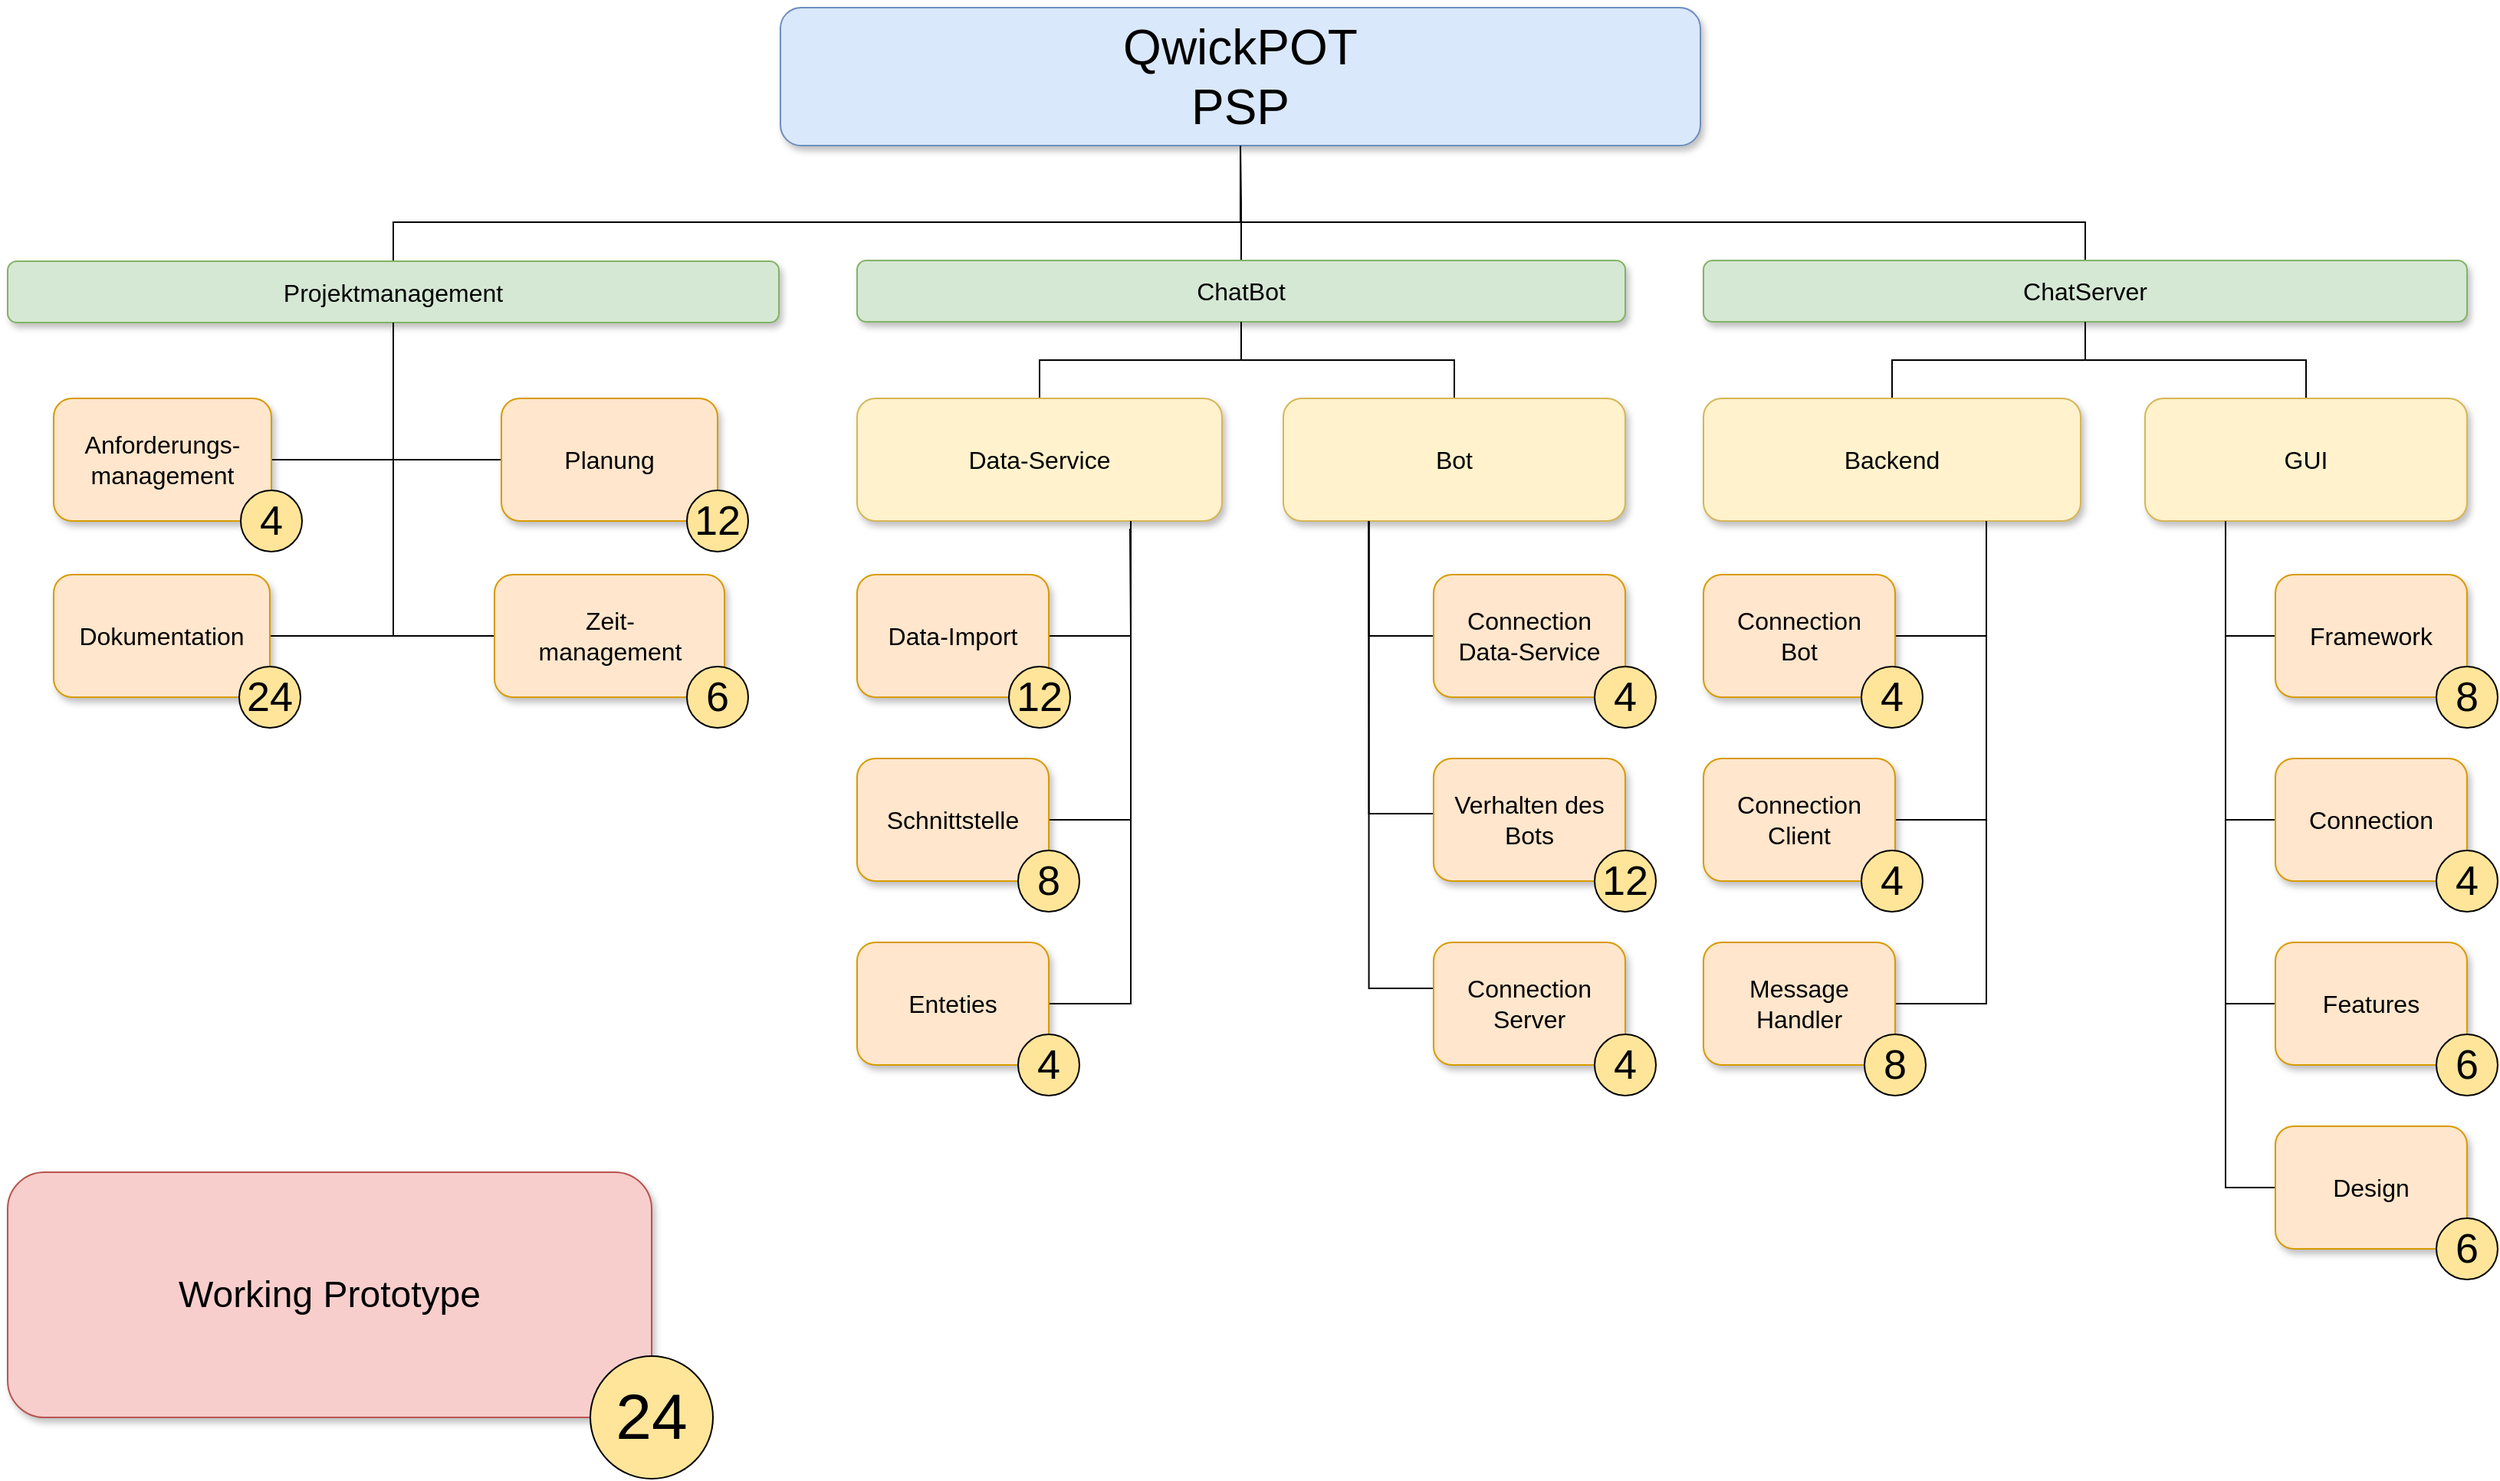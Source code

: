 <mxfile version="10.7.5" type="device"><diagram name="Page-1" id="b98fa263-6416-c6ec-5b7d-78bf54ef71d0"><mxGraphModel dx="1516" dy="882" grid="1" gridSize="10" guides="1" tooltips="1" connect="1" arrows="1" fold="1" page="1" pageScale="1.5" pageWidth="1169" pageHeight="826" background="#ffffff" math="0" shadow="0"><root><mxCell id="0" style=";html=1;"/><mxCell id="1" style=";html=1;" parent="0"/><mxCell id="303ed1de8c2c98b4-3" value="&lt;font style=&quot;font-size: 32px&quot;&gt;QwickPOT&lt;br&gt;PSP&lt;/font&gt;&lt;br&gt;" style="whiteSpace=wrap;html=1;rounded=1;shadow=1;strokeWidth=1;fontSize=16;align=center;fillColor=#dae8fc;strokeColor=#6c8ebf;" parent="1" vertex="1"><mxGeometry x="592" y="230" width="600" height="90" as="geometry"/></mxCell><mxCell id="UwZv06Qh7O6a2pnkK9m_-23" style="edgeStyle=orthogonalEdgeStyle;rounded=0;orthogonalLoop=1;jettySize=auto;html=1;entryX=0.5;entryY=1;entryDx=0;entryDy=0;endArrow=none;endFill=0;" edge="1" parent="1" source="303ed1de8c2c98b4-5" target="303ed1de8c2c98b4-3"><mxGeometry relative="1" as="geometry"><Array as="points"><mxPoint x="1443" y="370"/><mxPoint x="892" y="370"/></Array></mxGeometry></mxCell><mxCell id="303ed1de8c2c98b4-5" value="ChatServer" style="whiteSpace=wrap;html=1;rounded=1;shadow=1;strokeWidth=1;fontSize=16;align=center;fillColor=#d5e8d4;strokeColor=#82b366;" parent="1" vertex="1"><mxGeometry x="1194" y="395" width="498" height="40" as="geometry"/></mxCell><mxCell id="UwZv06Qh7O6a2pnkK9m_-19" style="edgeStyle=orthogonalEdgeStyle;rounded=0;orthogonalLoop=1;jettySize=auto;html=1;entryX=0.5;entryY=1;entryDx=0;entryDy=0;endArrow=none;endFill=0;" edge="1" parent="1" source="303ed1de8c2c98b4-6" target="303ed1de8c2c98b4-3"><mxGeometry relative="1" as="geometry"/></mxCell><mxCell id="303ed1de8c2c98b4-6" value="ChatBot" style="whiteSpace=wrap;html=1;rounded=1;shadow=1;strokeWidth=1;fontSize=16;align=center;fillColor=#d5e8d4;strokeColor=#82b366;" parent="1" vertex="1"><mxGeometry x="642" y="395" width="501" height="40" as="geometry"/></mxCell><mxCell id="UwZv06Qh7O6a2pnkK9m_-20" style="edgeStyle=orthogonalEdgeStyle;rounded=0;orthogonalLoop=1;jettySize=auto;html=1;endArrow=none;endFill=0;" edge="1" parent="1" source="303ed1de8c2c98b4-7" target="303ed1de8c2c98b4-3"><mxGeometry relative="1" as="geometry"><Array as="points"><mxPoint x="340" y="370"/><mxPoint x="892" y="370"/></Array></mxGeometry></mxCell><mxCell id="303ed1de8c2c98b4-7" value="Projektmanagement" style="whiteSpace=wrap;html=1;rounded=1;shadow=1;strokeWidth=1;fontSize=16;align=center;fillColor=#d5e8d4;strokeColor=#82b366;" parent="1" vertex="1"><mxGeometry x="88" y="395.5" width="503" height="40" as="geometry"/></mxCell><mxCell id="UwZv06Qh7O6a2pnkK9m_-13" style="edgeStyle=orthogonalEdgeStyle;rounded=0;orthogonalLoop=1;jettySize=auto;html=1;exitX=0.5;exitY=0;exitDx=0;exitDy=0;endArrow=none;endFill=0;" edge="1" parent="1" source="303ed1de8c2c98b4-10" target="303ed1de8c2c98b4-5"><mxGeometry relative="1" as="geometry"/></mxCell><mxCell id="303ed1de8c2c98b4-10" value="Backend&lt;br&gt;" style="whiteSpace=wrap;html=1;rounded=1;shadow=1;strokeWidth=1;fontSize=16;align=center;fillColor=#fff2cc;strokeColor=#d6b656;" parent="1" vertex="1"><mxGeometry x="1194" y="485" width="246" height="80" as="geometry"/></mxCell><mxCell id="UwZv06Qh7O6a2pnkK9m_-15" style="edgeStyle=orthogonalEdgeStyle;rounded=0;orthogonalLoop=1;jettySize=auto;html=1;entryX=0.5;entryY=1;entryDx=0;entryDy=0;endArrow=none;endFill=0;" edge="1" parent="1" source="303ed1de8c2c98b4-12" target="303ed1de8c2c98b4-5"><mxGeometry relative="1" as="geometry"/></mxCell><mxCell id="303ed1de8c2c98b4-12" value="GUI" style="whiteSpace=wrap;html=1;rounded=1;shadow=1;strokeWidth=1;fontSize=16;align=center;fillColor=#fff2cc;strokeColor=#d6b656;" parent="1" vertex="1"><mxGeometry x="1482" y="485" width="210" height="80" as="geometry"/></mxCell><mxCell id="UwZv06Qh7O6a2pnkK9m_-17" style="edgeStyle=orthogonalEdgeStyle;rounded=0;orthogonalLoop=1;jettySize=auto;html=1;endArrow=none;endFill=0;" edge="1" parent="1" source="303ed1de8c2c98b4-13" target="303ed1de8c2c98b4-6"><mxGeometry relative="1" as="geometry"/></mxCell><mxCell id="303ed1de8c2c98b4-13" value="Data-Service" style="whiteSpace=wrap;html=1;rounded=1;shadow=1;strokeWidth=1;fontSize=16;align=center;fillColor=#fff2cc;strokeColor=#d6b656;" parent="1" vertex="1"><mxGeometry x="642" y="485" width="238" height="80" as="geometry"/></mxCell><mxCell id="UwZv06Qh7O6a2pnkK9m_-16" style="edgeStyle=orthogonalEdgeStyle;rounded=0;orthogonalLoop=1;jettySize=auto;html=1;endArrow=none;endFill=0;" edge="1" parent="1" source="303ed1de8c2c98b4-14" target="303ed1de8c2c98b4-6"><mxGeometry relative="1" as="geometry"/></mxCell><mxCell id="303ed1de8c2c98b4-14" value="&lt;span&gt;Bot&lt;/span&gt;" style="whiteSpace=wrap;html=1;rounded=1;shadow=1;strokeWidth=1;fontSize=16;align=center;fillColor=#fff2cc;strokeColor=#d6b656;" parent="1" vertex="1"><mxGeometry x="920" y="485" width="223" height="80" as="geometry"/></mxCell><mxCell id="UwZv06Qh7O6a2pnkK9m_-81" style="edgeStyle=orthogonalEdgeStyle;rounded=0;orthogonalLoop=1;jettySize=auto;html=1;exitX=1;exitY=0.5;exitDx=0;exitDy=0;entryX=0.5;entryY=1;entryDx=0;entryDy=0;endArrow=none;endFill=0;" edge="1" parent="1" source="303ed1de8c2c98b4-15" target="303ed1de8c2c98b4-7"><mxGeometry relative="1" as="geometry"/></mxCell><mxCell id="303ed1de8c2c98b4-15" value="Anforderungs-&lt;br&gt;management" style="whiteSpace=wrap;html=1;rounded=1;shadow=1;strokeWidth=1;fontSize=16;align=center;fillColor=#ffe6cc;strokeColor=#d79b00;" parent="1" vertex="1"><mxGeometry x="118" y="485" width="142" height="80" as="geometry"/></mxCell><mxCell id="UwZv06Qh7O6a2pnkK9m_-49" style="edgeStyle=orthogonalEdgeStyle;rounded=0;orthogonalLoop=1;jettySize=auto;html=1;exitX=0;exitY=0.5;exitDx=0;exitDy=0;entryX=0.25;entryY=1;entryDx=0;entryDy=0;endArrow=none;endFill=0;" edge="1" parent="1" source="303ed1de8c2c98b4-22" target="303ed1de8c2c98b4-12"><mxGeometry relative="1" as="geometry"/></mxCell><mxCell id="303ed1de8c2c98b4-22" value="Connection" style="whiteSpace=wrap;html=1;rounded=1;shadow=1;strokeWidth=1;fontSize=16;align=center;fillColor=#ffe6cc;strokeColor=#d79b00;" parent="1" vertex="1"><mxGeometry x="1567" y="720" width="125" height="80" as="geometry"/></mxCell><mxCell id="UwZv06Qh7O6a2pnkK9m_-26" style="edgeStyle=orthogonalEdgeStyle;rounded=0;orthogonalLoop=1;jettySize=auto;html=1;entryX=0.75;entryY=1;entryDx=0;entryDy=0;endArrow=none;endFill=0;" edge="1" parent="1" source="303ed1de8c2c98b4-31" target="303ed1de8c2c98b4-13"><mxGeometry relative="1" as="geometry"><Array as="points"><mxPoint x="820" y="880"/></Array></mxGeometry></mxCell><mxCell id="303ed1de8c2c98b4-31" value="Enteties&lt;br&gt;" style="whiteSpace=wrap;html=1;rounded=1;shadow=1;strokeWidth=1;fontSize=16;align=center;fillColor=#ffe6cc;strokeColor=#d79b00;" parent="1" vertex="1"><mxGeometry x="642" y="840" width="125" height="80" as="geometry"/></mxCell><mxCell id="303ed1de8c2c98b4-109" style="edgeStyle=orthogonalEdgeStyle;html=1;startSize=6;endFill=0;endSize=6;strokeWidth=1;fontSize=16;rounded=0;endArrow=none;entryX=1;entryY=0.5;" parent="1" source="303ed1de8c2c98b4-9" edge="1"><mxGeometry relative="1" as="geometry"><Array as="points"><mxPoint x="1495" y="525"/></Array><mxPoint x="1482.333" y="525.333" as="targetPoint"/></mxGeometry></mxCell><mxCell id="303ed1de8c2c98b4-110" style="edgeStyle=orthogonalEdgeStyle;html=1;startSize=6;endFill=0;endSize=6;strokeWidth=1;fontSize=16;rounded=0;endArrow=none;entryX=1;entryY=0.5;" parent="1" source="303ed1de8c2c98b4-9" edge="1"><mxGeometry relative="1" as="geometry"><Array as="points"><mxPoint x="1495" y="635"/></Array><mxPoint x="1482.333" y="634.667" as="targetPoint"/></mxGeometry></mxCell><mxCell id="303ed1de8c2c98b4-111" style="edgeStyle=orthogonalEdgeStyle;html=1;startSize=6;endFill=0;endSize=6;strokeWidth=1;fontSize=16;rounded=0;endArrow=none;entryX=1;entryY=0.5;" parent="1" source="303ed1de8c2c98b4-9" edge="1"><mxGeometry relative="1" as="geometry"><mxPoint x="1482.333" y="745.333" as="targetPoint"/><Array as="points"><mxPoint x="1495" y="580"/><mxPoint x="1495" y="745"/></Array></mxGeometry></mxCell><mxCell id="303ed1de8c2c98b4-112" style="edgeStyle=orthogonalEdgeStyle;html=1;startSize=6;endFill=0;endSize=6;strokeWidth=1;fontSize=16;rounded=0;endArrow=none;entryX=1;entryY=0.5;" parent="1" source="303ed1de8c2c98b4-9" edge="1"><mxGeometry relative="1" as="geometry"><Array as="points"><mxPoint x="1495" y="855"/></Array><mxPoint x="1482.333" y="854.667" as="targetPoint"/></mxGeometry></mxCell><mxCell id="303ed1de8c2c98b4-113" style="edgeStyle=orthogonalEdgeStyle;html=1;startSize=6;endFill=0;endSize=6;strokeWidth=1;fontSize=16;rounded=0;endArrow=none;entryX=1;entryY=0.5;" parent="1" source="303ed1de8c2c98b4-9" edge="1"><mxGeometry relative="1" as="geometry"><Array as="points"><mxPoint x="1495" y="965"/></Array><mxPoint x="1482.333" y="965.333" as="targetPoint"/></mxGeometry></mxCell><mxCell id="303ed1de8c2c98b4-114" style="edgeStyle=orthogonalEdgeStyle;html=1;startSize=6;endFill=0;endSize=6;strokeWidth=1;fontSize=16;rounded=0;endArrow=none;entryX=0;entryY=0.5;" parent="1" source="303ed1de8c2c98b4-9" edge="1"><mxGeometry relative="1" as="geometry"><Array as="points"><mxPoint x="1495" y="525"/></Array><mxPoint x="1507.667" y="525.333" as="targetPoint"/></mxGeometry></mxCell><mxCell id="303ed1de8c2c98b4-115" style="edgeStyle=orthogonalEdgeStyle;html=1;startSize=6;endFill=0;endSize=6;strokeWidth=1;fontSize=16;rounded=0;endArrow=none;entryX=0;entryY=0.5;" parent="1" source="303ed1de8c2c98b4-9" edge="1"><mxGeometry relative="1" as="geometry"><Array as="points"><mxPoint x="1495" y="635"/></Array><mxPoint x="1507.667" y="634.667" as="targetPoint"/></mxGeometry></mxCell><mxCell id="303ed1de8c2c98b4-116" style="edgeStyle=orthogonalEdgeStyle;html=1;startSize=6;endFill=0;endSize=6;strokeWidth=1;fontSize=16;rounded=0;endArrow=none;entryX=0;entryY=0.5;" parent="1" source="303ed1de8c2c98b4-9" edge="1"><mxGeometry relative="1" as="geometry"><Array as="points"><mxPoint x="1495" y="745"/></Array><mxPoint x="1507.667" y="745.333" as="targetPoint"/></mxGeometry></mxCell><mxCell id="303ed1de8c2c98b4-117" style="edgeStyle=orthogonalEdgeStyle;html=1;startSize=6;endFill=0;endSize=6;strokeWidth=1;fontSize=16;rounded=0;endArrow=none;entryX=0;entryY=0.5;" parent="1" source="303ed1de8c2c98b4-9" edge="1"><mxGeometry relative="1" as="geometry"><Array as="points"><mxPoint x="1495" y="855"/></Array><mxPoint x="1507.667" y="854.667" as="targetPoint"/></mxGeometry></mxCell><mxCell id="303ed1de8c2c98b4-118" style="edgeStyle=orthogonalEdgeStyle;html=1;startSize=6;endFill=0;endSize=6;strokeWidth=1;fontSize=16;rounded=0;endArrow=none;entryX=0;entryY=0.5;" parent="1" source="303ed1de8c2c98b4-9" edge="1"><mxGeometry relative="1" as="geometry"><Array as="points"><mxPoint x="1495" y="965"/></Array><mxPoint x="1507.667" y="965.333" as="targetPoint"/></mxGeometry></mxCell><mxCell id="UwZv06Qh7O6a2pnkK9m_-80" style="edgeStyle=orthogonalEdgeStyle;rounded=0;orthogonalLoop=1;jettySize=auto;html=1;exitX=0;exitY=0.5;exitDx=0;exitDy=0;entryX=0.5;entryY=1;entryDx=0;entryDy=0;endArrow=none;endFill=0;" edge="1" parent="1" source="UwZv06Qh7O6a2pnkK9m_-7" target="303ed1de8c2c98b4-7"><mxGeometry relative="1" as="geometry"/></mxCell><mxCell id="UwZv06Qh7O6a2pnkK9m_-7" value="Planung" style="whiteSpace=wrap;html=1;rounded=1;shadow=1;strokeWidth=1;fontSize=16;align=center;fillColor=#ffe6cc;strokeColor=#d79b00;" vertex="1" parent="1"><mxGeometry x="410" y="485" width="141" height="80" as="geometry"/></mxCell><mxCell id="UwZv06Qh7O6a2pnkK9m_-77" style="edgeStyle=orthogonalEdgeStyle;rounded=0;orthogonalLoop=1;jettySize=auto;html=1;exitX=0;exitY=0.5;exitDx=0;exitDy=0;entryX=0.5;entryY=1;entryDx=0;entryDy=0;endArrow=none;endFill=0;" edge="1" parent="1" source="UwZv06Qh7O6a2pnkK9m_-8" target="303ed1de8c2c98b4-7"><mxGeometry relative="1" as="geometry"/></mxCell><mxCell id="UwZv06Qh7O6a2pnkK9m_-8" value="Zeit-&lt;br&gt;management" style="whiteSpace=wrap;html=1;rounded=1;shadow=1;strokeWidth=1;fontSize=16;align=center;fillColor=#ffe6cc;strokeColor=#d79b00;" vertex="1" parent="1"><mxGeometry x="405.5" y="600" width="150" height="80" as="geometry"/></mxCell><mxCell id="UwZv06Qh7O6a2pnkK9m_-30" style="edgeStyle=orthogonalEdgeStyle;rounded=0;orthogonalLoop=1;jettySize=auto;html=1;endArrow=none;endFill=0;" edge="1" parent="1" source="UwZv06Qh7O6a2pnkK9m_-24"><mxGeometry relative="1" as="geometry"><mxPoint x="820" y="570" as="targetPoint"/></mxGeometry></mxCell><mxCell id="UwZv06Qh7O6a2pnkK9m_-24" value="Data-Import&lt;br&gt;" style="whiteSpace=wrap;html=1;rounded=1;shadow=1;strokeWidth=1;fontSize=16;align=center;fillColor=#ffe6cc;strokeColor=#d79b00;" vertex="1" parent="1"><mxGeometry x="642" y="600" width="125" height="80" as="geometry"/></mxCell><mxCell id="UwZv06Qh7O6a2pnkK9m_-28" style="edgeStyle=orthogonalEdgeStyle;rounded=0;orthogonalLoop=1;jettySize=auto;html=1;entryX=0.75;entryY=1;entryDx=0;entryDy=0;endArrow=none;endFill=0;" edge="1" parent="1" source="UwZv06Qh7O6a2pnkK9m_-25" target="303ed1de8c2c98b4-13"><mxGeometry relative="1" as="geometry"><Array as="points"><mxPoint x="820" y="760"/></Array></mxGeometry></mxCell><mxCell id="UwZv06Qh7O6a2pnkK9m_-25" value="Schnittstelle" style="whiteSpace=wrap;html=1;rounded=1;shadow=1;strokeWidth=1;fontSize=16;align=center;fillColor=#ffe6cc;strokeColor=#d79b00;" vertex="1" parent="1"><mxGeometry x="642" y="720" width="125" height="80" as="geometry"/></mxCell><mxCell id="UwZv06Qh7O6a2pnkK9m_-33" style="edgeStyle=orthogonalEdgeStyle;rounded=0;orthogonalLoop=1;jettySize=auto;html=1;exitX=0;exitY=0.5;exitDx=0;exitDy=0;entryX=0.25;entryY=1;entryDx=0;entryDy=0;endArrow=none;endFill=0;" edge="1" parent="1" source="UwZv06Qh7O6a2pnkK9m_-31" target="303ed1de8c2c98b4-14"><mxGeometry relative="1" as="geometry"/></mxCell><mxCell id="UwZv06Qh7O6a2pnkK9m_-31" value="Connection&lt;br&gt;Data-Service&lt;br&gt;" style="whiteSpace=wrap;html=1;rounded=1;shadow=1;strokeWidth=1;fontSize=16;align=center;fillColor=#ffe6cc;strokeColor=#d79b00;" vertex="1" parent="1"><mxGeometry x="1018" y="600" width="125" height="80" as="geometry"/></mxCell><mxCell id="UwZv06Qh7O6a2pnkK9m_-35" style="edgeStyle=orthogonalEdgeStyle;rounded=0;orthogonalLoop=1;jettySize=auto;html=1;entryX=0.25;entryY=1;entryDx=0;entryDy=0;endArrow=none;endFill=0;" edge="1" parent="1" source="UwZv06Qh7O6a2pnkK9m_-34" target="303ed1de8c2c98b4-14"><mxGeometry relative="1" as="geometry"><Array as="points"><mxPoint x="976" y="756"/></Array></mxGeometry></mxCell><mxCell id="UwZv06Qh7O6a2pnkK9m_-34" value="Verhalten des Bots" style="whiteSpace=wrap;html=1;rounded=1;shadow=1;strokeWidth=1;fontSize=16;align=center;fillColor=#ffe6cc;strokeColor=#d79b00;" vertex="1" parent="1"><mxGeometry x="1018" y="720" width="125" height="80" as="geometry"/></mxCell><mxCell id="UwZv06Qh7O6a2pnkK9m_-37" style="edgeStyle=orthogonalEdgeStyle;rounded=0;orthogonalLoop=1;jettySize=auto;html=1;entryX=0.25;entryY=1;entryDx=0;entryDy=0;endArrow=none;endFill=0;" edge="1" parent="1" source="UwZv06Qh7O6a2pnkK9m_-36" target="303ed1de8c2c98b4-14"><mxGeometry relative="1" as="geometry"><Array as="points"><mxPoint x="976" y="870"/></Array></mxGeometry></mxCell><mxCell id="UwZv06Qh7O6a2pnkK9m_-36" value="Connection Server" style="whiteSpace=wrap;html=1;rounded=1;shadow=1;strokeWidth=1;fontSize=16;align=center;fillColor=#ffe6cc;strokeColor=#d79b00;" vertex="1" parent="1"><mxGeometry x="1018" y="840" width="125" height="80" as="geometry"/></mxCell><mxCell id="UwZv06Qh7O6a2pnkK9m_-44" style="edgeStyle=orthogonalEdgeStyle;rounded=0;orthogonalLoop=1;jettySize=auto;html=1;exitX=1;exitY=0.5;exitDx=0;exitDy=0;entryX=0.75;entryY=1;entryDx=0;entryDy=0;endArrow=none;endFill=0;" edge="1" parent="1" source="UwZv06Qh7O6a2pnkK9m_-38" target="303ed1de8c2c98b4-10"><mxGeometry relative="1" as="geometry"/></mxCell><mxCell id="UwZv06Qh7O6a2pnkK9m_-38" value="Connection&lt;br&gt;Bot&lt;br&gt;" style="whiteSpace=wrap;html=1;rounded=1;shadow=1;strokeWidth=1;fontSize=16;align=center;fillColor=#ffe6cc;strokeColor=#d79b00;" vertex="1" parent="1"><mxGeometry x="1194" y="600" width="125" height="80" as="geometry"/></mxCell><mxCell id="UwZv06Qh7O6a2pnkK9m_-40" style="edgeStyle=orthogonalEdgeStyle;rounded=0;orthogonalLoop=1;jettySize=auto;html=1;entryX=0.75;entryY=1;entryDx=0;entryDy=0;endArrow=none;endFill=0;" edge="1" parent="1" source="UwZv06Qh7O6a2pnkK9m_-39" target="303ed1de8c2c98b4-10"><mxGeometry relative="1" as="geometry"><Array as="points"><mxPoint x="1378" y="760"/></Array></mxGeometry></mxCell><mxCell id="UwZv06Qh7O6a2pnkK9m_-39" value="Connection&lt;br&gt;Client&lt;br&gt;" style="whiteSpace=wrap;html=1;rounded=1;shadow=1;strokeWidth=1;fontSize=16;align=center;fillColor=#ffe6cc;strokeColor=#d79b00;" vertex="1" parent="1"><mxGeometry x="1194" y="720" width="125" height="80" as="geometry"/></mxCell><mxCell id="UwZv06Qh7O6a2pnkK9m_-50" style="edgeStyle=orthogonalEdgeStyle;rounded=0;orthogonalLoop=1;jettySize=auto;html=1;exitX=0;exitY=0.5;exitDx=0;exitDy=0;entryX=0.25;entryY=1;entryDx=0;entryDy=0;endArrow=none;endFill=0;" edge="1" parent="1" source="UwZv06Qh7O6a2pnkK9m_-45" target="303ed1de8c2c98b4-12"><mxGeometry relative="1" as="geometry"/></mxCell><mxCell id="UwZv06Qh7O6a2pnkK9m_-45" value="Framework" style="whiteSpace=wrap;html=1;rounded=1;shadow=1;strokeWidth=1;fontSize=16;align=center;fillColor=#ffe6cc;strokeColor=#d79b00;" vertex="1" parent="1"><mxGeometry x="1567" y="600" width="125" height="80" as="geometry"/></mxCell><mxCell id="UwZv06Qh7O6a2pnkK9m_-47" style="edgeStyle=orthogonalEdgeStyle;rounded=0;orthogonalLoop=1;jettySize=auto;html=1;exitX=0;exitY=0.5;exitDx=0;exitDy=0;entryX=0.25;entryY=1;entryDx=0;entryDy=0;endArrow=none;endFill=0;" edge="1" parent="1" source="UwZv06Qh7O6a2pnkK9m_-46" target="303ed1de8c2c98b4-12"><mxGeometry relative="1" as="geometry"/></mxCell><mxCell id="UwZv06Qh7O6a2pnkK9m_-46" value="Features" style="whiteSpace=wrap;html=1;rounded=1;shadow=1;strokeWidth=1;fontSize=16;align=center;fillColor=#ffe6cc;strokeColor=#d79b00;" vertex="1" parent="1"><mxGeometry x="1567" y="840" width="125" height="80" as="geometry"/></mxCell><mxCell id="UwZv06Qh7O6a2pnkK9m_-51" value="&lt;font style=&quot;font-size: 27px&quot;&gt;4&lt;/font&gt;" style="ellipse;whiteSpace=wrap;html=1;aspect=fixed;fillColor=#FFE599;" vertex="1" parent="1"><mxGeometry x="240" y="545" width="40" height="40" as="geometry"/></mxCell><mxCell id="UwZv06Qh7O6a2pnkK9m_-52" value="&lt;font style=&quot;font-size: 27px&quot;&gt;6&lt;/font&gt;" style="ellipse;whiteSpace=wrap;html=1;aspect=fixed;fillColor=#FFE599;" vertex="1" parent="1"><mxGeometry x="531" y="660" width="40" height="40" as="geometry"/></mxCell><mxCell id="UwZv06Qh7O6a2pnkK9m_-53" value="&lt;font style=&quot;font-size: 27px&quot;&gt;12&lt;/font&gt;" style="ellipse;whiteSpace=wrap;html=1;aspect=fixed;fillColor=#FFE599;" vertex="1" parent="1"><mxGeometry x="531" y="545" width="40" height="40" as="geometry"/></mxCell><mxCell id="UwZv06Qh7O6a2pnkK9m_-54" value="&lt;font style=&quot;font-size: 27px&quot;&gt;12&lt;/font&gt;" style="ellipse;whiteSpace=wrap;html=1;aspect=fixed;fillColor=#FFE599;" vertex="1" parent="1"><mxGeometry x="741" y="660" width="40" height="40" as="geometry"/></mxCell><mxCell id="UwZv06Qh7O6a2pnkK9m_-55" value="&lt;font style=&quot;font-size: 27px&quot;&gt;8&lt;/font&gt;" style="ellipse;whiteSpace=wrap;html=1;aspect=fixed;fillColor=#FFE599;" vertex="1" parent="1"><mxGeometry x="747" y="780" width="40" height="40" as="geometry"/></mxCell><mxCell id="UwZv06Qh7O6a2pnkK9m_-56" value="&lt;font style=&quot;font-size: 27px&quot;&gt;4&lt;/font&gt;" style="ellipse;whiteSpace=wrap;html=1;aspect=fixed;fillColor=#FFE599;" vertex="1" parent="1"><mxGeometry x="747" y="900" width="40" height="40" as="geometry"/></mxCell><mxCell id="UwZv06Qh7O6a2pnkK9m_-57" value="&lt;font style=&quot;font-size: 27px&quot;&gt;4&lt;/font&gt;" style="ellipse;whiteSpace=wrap;html=1;aspect=fixed;fillColor=#FFE599;" vertex="1" parent="1"><mxGeometry x="1123" y="900" width="40" height="40" as="geometry"/></mxCell><mxCell id="UwZv06Qh7O6a2pnkK9m_-58" value="&lt;font style=&quot;font-size: 27px&quot;&gt;12&lt;/font&gt;" style="ellipse;whiteSpace=wrap;html=1;aspect=fixed;fillColor=#FFE599;" vertex="1" parent="1"><mxGeometry x="1123" y="780" width="40" height="40" as="geometry"/></mxCell><mxCell id="UwZv06Qh7O6a2pnkK9m_-59" value="&lt;font style=&quot;font-size: 27px&quot;&gt;4&lt;/font&gt;" style="ellipse;whiteSpace=wrap;html=1;aspect=fixed;fillColor=#FFE599;" vertex="1" parent="1"><mxGeometry x="1123" y="660" width="40" height="40" as="geometry"/></mxCell><mxCell id="UwZv06Qh7O6a2pnkK9m_-60" value="&lt;font style=&quot;font-size: 27px&quot;&gt;4&lt;/font&gt;" style="ellipse;whiteSpace=wrap;html=1;aspect=fixed;fillColor=#FFE599;" vertex="1" parent="1"><mxGeometry x="1297" y="660" width="40" height="40" as="geometry"/></mxCell><mxCell id="UwZv06Qh7O6a2pnkK9m_-61" value="&lt;font style=&quot;font-size: 27px&quot;&gt;4&lt;/font&gt;" style="ellipse;whiteSpace=wrap;html=1;aspect=fixed;fillColor=#FFE599;" vertex="1" parent="1"><mxGeometry x="1297" y="780" width="40" height="40" as="geometry"/></mxCell><mxCell id="UwZv06Qh7O6a2pnkK9m_-62" value="&lt;font style=&quot;font-size: 27px&quot;&gt;8&lt;/font&gt;" style="ellipse;whiteSpace=wrap;html=1;aspect=fixed;fillColor=#FFE599;" vertex="1" parent="1"><mxGeometry x="1672" y="660" width="40" height="40" as="geometry"/></mxCell><mxCell id="UwZv06Qh7O6a2pnkK9m_-63" value="&lt;font style=&quot;font-size: 27px&quot;&gt;4&lt;/font&gt;" style="ellipse;whiteSpace=wrap;html=1;aspect=fixed;fillColor=#FFE599;" vertex="1" parent="1"><mxGeometry x="1672" y="780" width="40" height="40" as="geometry"/></mxCell><mxCell id="UwZv06Qh7O6a2pnkK9m_-64" value="&lt;font style=&quot;font-size: 27px&quot;&gt;6&lt;/font&gt;" style="ellipse;whiteSpace=wrap;html=1;aspect=fixed;fillColor=#FFE599;" vertex="1" parent="1"><mxGeometry x="1672" y="900" width="40" height="40" as="geometry"/></mxCell><mxCell id="UwZv06Qh7O6a2pnkK9m_-65" value="&lt;font style=&quot;font-size: 24px&quot;&gt;Working Prototype&lt;/font&gt;&lt;br&gt;" style="whiteSpace=wrap;html=1;rounded=1;shadow=1;strokeWidth=1;fontSize=16;align=center;fillColor=#f8cecc;strokeColor=#b85450;" vertex="1" parent="1"><mxGeometry x="88" y="990" width="420" height="160" as="geometry"/></mxCell><mxCell id="UwZv06Qh7O6a2pnkK9m_-66" value="&lt;font style=&quot;font-size: 42px&quot;&gt;24&lt;/font&gt;" style="ellipse;whiteSpace=wrap;html=1;aspect=fixed;fillColor=#FFE599;" vertex="1" parent="1"><mxGeometry x="468" y="1110" width="80" height="80" as="geometry"/></mxCell><mxCell id="UwZv06Qh7O6a2pnkK9m_-71" style="edgeStyle=orthogonalEdgeStyle;rounded=0;orthogonalLoop=1;jettySize=auto;html=1;exitX=0;exitY=0.5;exitDx=0;exitDy=0;entryX=0.25;entryY=1;entryDx=0;entryDy=0;endArrow=none;endFill=0;" edge="1" parent="1" source="UwZv06Qh7O6a2pnkK9m_-69" target="303ed1de8c2c98b4-12"><mxGeometry relative="1" as="geometry"/></mxCell><mxCell id="UwZv06Qh7O6a2pnkK9m_-69" value="Design" style="whiteSpace=wrap;html=1;rounded=1;shadow=1;strokeWidth=1;fontSize=16;align=center;fillColor=#ffe6cc;strokeColor=#d79b00;" vertex="1" parent="1"><mxGeometry x="1567" y="960" width="125" height="80" as="geometry"/></mxCell><mxCell id="UwZv06Qh7O6a2pnkK9m_-70" value="&lt;font style=&quot;font-size: 27px&quot;&gt;6&lt;/font&gt;" style="ellipse;whiteSpace=wrap;html=1;aspect=fixed;fillColor=#FFE599;" vertex="1" parent="1"><mxGeometry x="1672" y="1020" width="40" height="40" as="geometry"/></mxCell><mxCell id="UwZv06Qh7O6a2pnkK9m_-74" style="edgeStyle=orthogonalEdgeStyle;rounded=0;orthogonalLoop=1;jettySize=auto;html=1;exitX=1;exitY=0.5;exitDx=0;exitDy=0;entryX=0.75;entryY=1;entryDx=0;entryDy=0;endArrow=none;endFill=0;" edge="1" parent="1" source="UwZv06Qh7O6a2pnkK9m_-72" target="303ed1de8c2c98b4-10"><mxGeometry relative="1" as="geometry"/></mxCell><mxCell id="UwZv06Qh7O6a2pnkK9m_-72" value="Message Handler&lt;br&gt;" style="whiteSpace=wrap;html=1;rounded=1;shadow=1;strokeWidth=1;fontSize=16;align=center;fillColor=#ffe6cc;strokeColor=#d79b00;" vertex="1" parent="1"><mxGeometry x="1194" y="840" width="125" height="80" as="geometry"/></mxCell><mxCell id="UwZv06Qh7O6a2pnkK9m_-73" value="&lt;font style=&quot;font-size: 27px&quot;&gt;8&lt;/font&gt;" style="ellipse;whiteSpace=wrap;html=1;aspect=fixed;fillColor=#FFE599;" vertex="1" parent="1"><mxGeometry x="1299" y="900" width="40" height="40" as="geometry"/></mxCell><mxCell id="UwZv06Qh7O6a2pnkK9m_-79" style="edgeStyle=orthogonalEdgeStyle;rounded=0;orthogonalLoop=1;jettySize=auto;html=1;exitX=1;exitY=0.5;exitDx=0;exitDy=0;entryX=0.5;entryY=1;entryDx=0;entryDy=0;endArrow=none;endFill=0;" edge="1" parent="1" source="UwZv06Qh7O6a2pnkK9m_-75" target="303ed1de8c2c98b4-7"><mxGeometry relative="1" as="geometry"/></mxCell><mxCell id="UwZv06Qh7O6a2pnkK9m_-75" value="Dokumentation" style="whiteSpace=wrap;html=1;rounded=1;shadow=1;strokeWidth=1;fontSize=16;align=center;fillColor=#ffe6cc;strokeColor=#d79b00;" vertex="1" parent="1"><mxGeometry x="118" y="600" width="141" height="80" as="geometry"/></mxCell><mxCell id="UwZv06Qh7O6a2pnkK9m_-76" value="&lt;font style=&quot;font-size: 27px&quot;&gt;24&lt;/font&gt;" style="ellipse;whiteSpace=wrap;html=1;aspect=fixed;fillColor=#FFE599;" vertex="1" parent="1"><mxGeometry x="239" y="660" width="40" height="40" as="geometry"/></mxCell></root></mxGraphModel></diagram></mxfile>